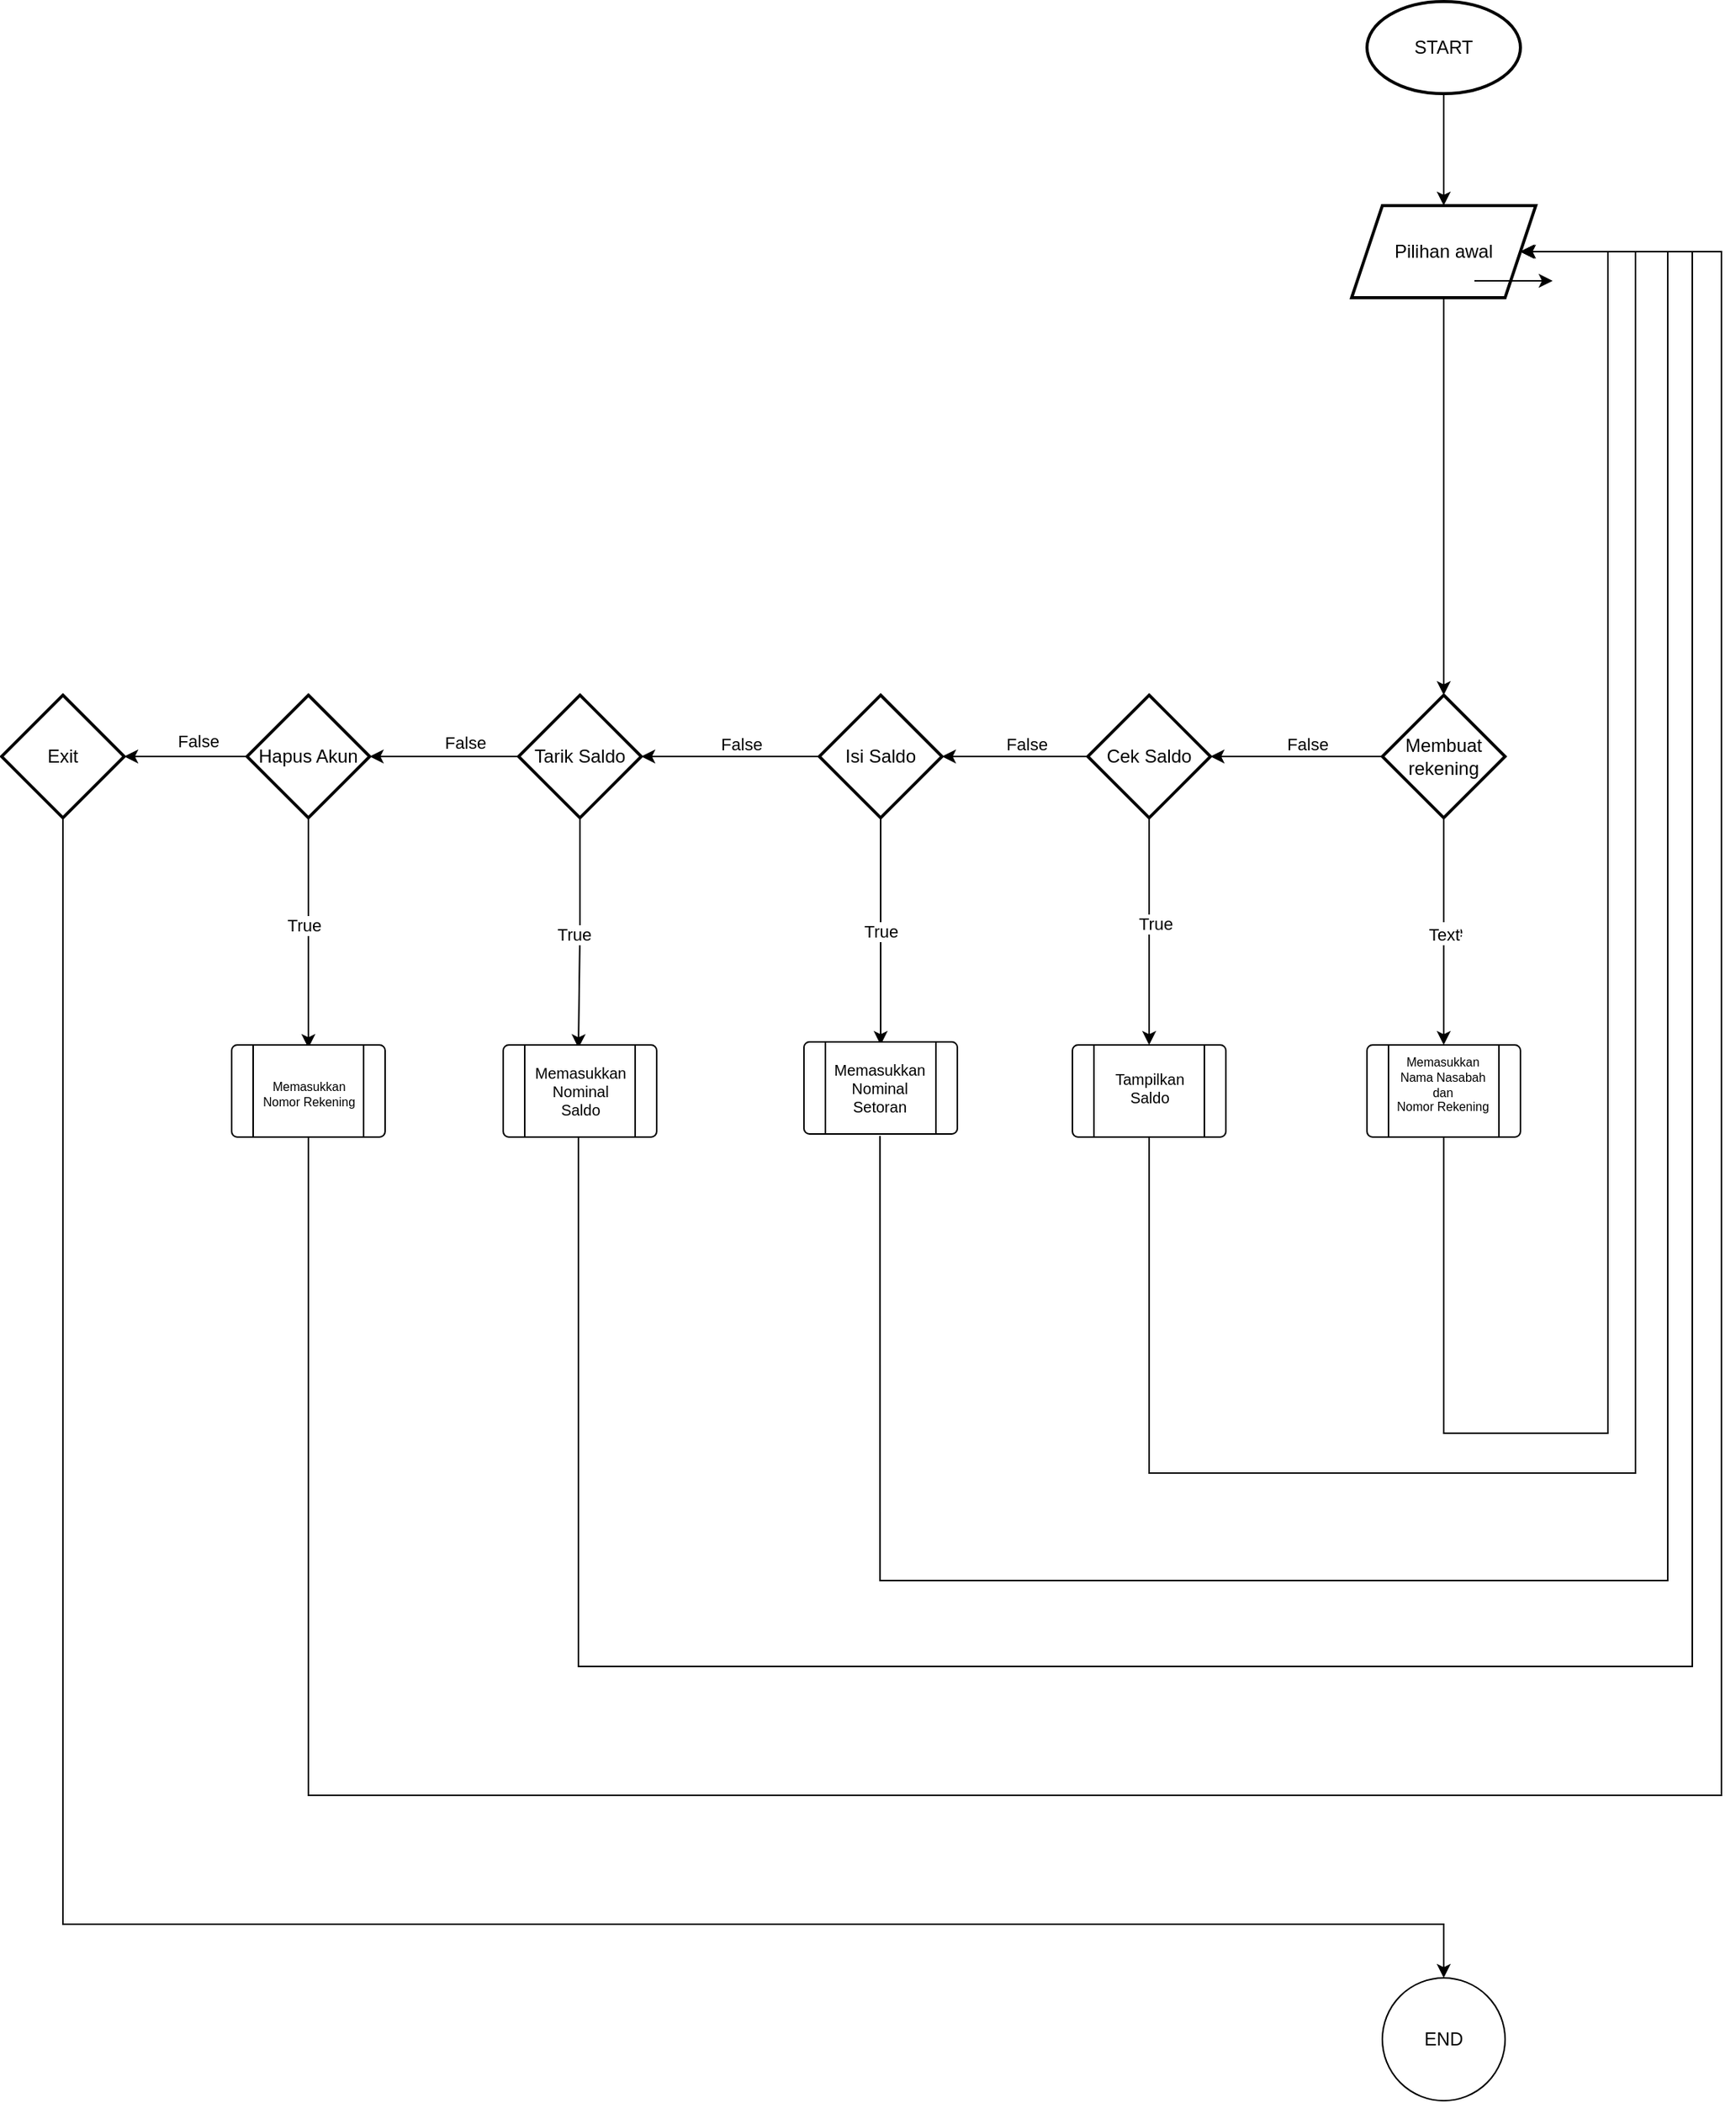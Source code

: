 <mxfile version="24.7.17" pages="6">
  <diagram id="C5RBs43oDa-KdzZeNtuy" name="Utama">
    <mxGraphModel dx="3053" dy="1102" grid="1" gridSize="7" guides="1" tooltips="1" connect="1" arrows="1" fold="1" page="1" pageScale="1" pageWidth="1169" pageHeight="1654" background="none" math="0" shadow="0">
      <root>
        <mxCell id="WIyWlLk6GJQsqaUBKTNV-0" />
        <mxCell id="WIyWlLk6GJQsqaUBKTNV-1" parent="WIyWlLk6GJQsqaUBKTNV-0" />
        <mxCell id="so5aIlI6utxFAMM9hc0n-2" value="" style="edgeStyle=orthogonalEdgeStyle;rounded=0;orthogonalLoop=1;jettySize=auto;html=1;" parent="WIyWlLk6GJQsqaUBKTNV-1" source="so5aIlI6utxFAMM9hc0n-0" target="so5aIlI6utxFAMM9hc0n-1" edge="1">
          <mxGeometry relative="1" as="geometry" />
        </mxCell>
        <mxCell id="so5aIlI6utxFAMM9hc0n-0" value="START" style="strokeWidth=2;html=1;shape=mxgraph.flowchart.start_1;whiteSpace=wrap;" parent="WIyWlLk6GJQsqaUBKTNV-1" vertex="1">
          <mxGeometry x="630" y="147" width="100" height="60" as="geometry" />
        </mxCell>
        <mxCell id="IipsziUa17XGKSSk5Vnp-38" style="edgeStyle=orthogonalEdgeStyle;rounded=0;orthogonalLoop=1;jettySize=auto;html=1;exitX=0.5;exitY=1;exitDx=0;exitDy=0;entryX=0.5;entryY=0;entryDx=0;entryDy=0;" edge="1" parent="WIyWlLk6GJQsqaUBKTNV-1" source="so5aIlI6utxFAMM9hc0n-1" target="so5aIlI6utxFAMM9hc0n-3">
          <mxGeometry relative="1" as="geometry">
            <mxPoint x="680.0" y="469" as="targetPoint" />
          </mxGeometry>
        </mxCell>
        <mxCell id="so5aIlI6utxFAMM9hc0n-1" value="Pilihan awal" style="shape=parallelogram;perimeter=parallelogramPerimeter;whiteSpace=wrap;html=1;fixedSize=1;strokeWidth=2;" parent="WIyWlLk6GJQsqaUBKTNV-1" vertex="1">
          <mxGeometry x="620" y="280" width="120" height="60" as="geometry" />
        </mxCell>
        <mxCell id="so5aIlI6utxFAMM9hc0n-6" value="" style="edgeStyle=orthogonalEdgeStyle;rounded=0;orthogonalLoop=1;jettySize=auto;html=1;" parent="WIyWlLk6GJQsqaUBKTNV-1" source="so5aIlI6utxFAMM9hc0n-3" target="so5aIlI6utxFAMM9hc0n-5" edge="1">
          <mxGeometry relative="1" as="geometry" />
        </mxCell>
        <mxCell id="XH-f_2SeyHG4W3LCEhQR-1" value="False" style="edgeLabel;html=1;align=center;verticalAlign=middle;resizable=0;points=[];" vertex="1" connectable="0" parent="so5aIlI6utxFAMM9hc0n-6">
          <mxGeometry x="-0.126" relative="1" as="geometry">
            <mxPoint y="-8" as="offset" />
          </mxGeometry>
        </mxCell>
        <mxCell id="so5aIlI6utxFAMM9hc0n-8" value="" style="edgeStyle=orthogonalEdgeStyle;rounded=0;orthogonalLoop=1;jettySize=auto;html=1;" parent="WIyWlLk6GJQsqaUBKTNV-1" source="so5aIlI6utxFAMM9hc0n-11" target="so5aIlI6utxFAMM9hc0n-7" edge="1">
          <mxGeometry relative="1" as="geometry" />
        </mxCell>
        <mxCell id="XH-f_2SeyHG4W3LCEhQR-10" value="False" style="edgeLabel;html=1;align=center;verticalAlign=middle;resizable=0;points=[];" vertex="1" connectable="0" parent="so5aIlI6utxFAMM9hc0n-8">
          <mxGeometry x="-0.115" relative="1" as="geometry">
            <mxPoint y="-8" as="offset" />
          </mxGeometry>
        </mxCell>
        <mxCell id="so5aIlI6utxFAMM9hc0n-19" value="True" style="edgeStyle=orthogonalEdgeStyle;rounded=0;orthogonalLoop=1;jettySize=auto;html=1;" parent="WIyWlLk6GJQsqaUBKTNV-1" source="so5aIlI6utxFAMM9hc0n-3" edge="1">
          <mxGeometry relative="1" as="geometry">
            <mxPoint x="680" y="827" as="targetPoint" />
          </mxGeometry>
        </mxCell>
        <mxCell id="XH-f_2SeyHG4W3LCEhQR-0" value="Text" style="edgeLabel;html=1;align=center;verticalAlign=middle;resizable=0;points=[];" vertex="1" connectable="0" parent="so5aIlI6utxFAMM9hc0n-19">
          <mxGeometry x="-0.003" y="-1" relative="1" as="geometry">
            <mxPoint y="1" as="offset" />
          </mxGeometry>
        </mxCell>
        <mxCell id="so5aIlI6utxFAMM9hc0n-3" value="Membuat rekening" style="rhombus;whiteSpace=wrap;html=1;strokeWidth=2;" parent="WIyWlLk6GJQsqaUBKTNV-1" vertex="1">
          <mxGeometry x="640" y="599" width="80" height="80" as="geometry" />
        </mxCell>
        <mxCell id="so5aIlI6utxFAMM9hc0n-12" value="" style="edgeStyle=orthogonalEdgeStyle;rounded=0;orthogonalLoop=1;jettySize=auto;html=1;" parent="WIyWlLk6GJQsqaUBKTNV-1" source="so5aIlI6utxFAMM9hc0n-5" target="so5aIlI6utxFAMM9hc0n-11" edge="1">
          <mxGeometry relative="1" as="geometry" />
        </mxCell>
        <mxCell id="XH-f_2SeyHG4W3LCEhQR-2" value="False" style="edgeLabel;html=1;align=center;verticalAlign=middle;resizable=0;points=[];" vertex="1" connectable="0" parent="so5aIlI6utxFAMM9hc0n-12">
          <mxGeometry x="-0.222" y="-3" relative="1" as="geometry">
            <mxPoint x="-3" y="-5" as="offset" />
          </mxGeometry>
        </mxCell>
        <mxCell id="so5aIlI6utxFAMM9hc0n-23" value="" style="edgeStyle=orthogonalEdgeStyle;rounded=0;orthogonalLoop=1;jettySize=auto;html=1;" parent="WIyWlLk6GJQsqaUBKTNV-1" source="so5aIlI6utxFAMM9hc0n-5" edge="1">
          <mxGeometry relative="1" as="geometry">
            <mxPoint x="488" y="827" as="targetPoint" />
          </mxGeometry>
        </mxCell>
        <mxCell id="XH-f_2SeyHG4W3LCEhQR-3" value="True" style="edgeLabel;html=1;align=center;verticalAlign=middle;resizable=0;points=[];" vertex="1" connectable="0" parent="so5aIlI6utxFAMM9hc0n-23">
          <mxGeometry x="-0.074" y="4" relative="1" as="geometry">
            <mxPoint as="offset" />
          </mxGeometry>
        </mxCell>
        <mxCell id="so5aIlI6utxFAMM9hc0n-5" value="Cek Saldo" style="rhombus;whiteSpace=wrap;html=1;strokeWidth=2;" parent="WIyWlLk6GJQsqaUBKTNV-1" vertex="1">
          <mxGeometry x="448" y="599" width="80" height="80" as="geometry" />
        </mxCell>
        <mxCell id="so5aIlI6utxFAMM9hc0n-17" value="" style="edgeStyle=orthogonalEdgeStyle;rounded=0;orthogonalLoop=1;jettySize=auto;html=1;" parent="WIyWlLk6GJQsqaUBKTNV-1" source="so5aIlI6utxFAMM9hc0n-7" target="so5aIlI6utxFAMM9hc0n-16" edge="1">
          <mxGeometry relative="1" as="geometry" />
        </mxCell>
        <mxCell id="XH-f_2SeyHG4W3LCEhQR-8" value="False" style="edgeLabel;html=1;align=center;verticalAlign=middle;resizable=0;points=[];" vertex="1" connectable="0" parent="so5aIlI6utxFAMM9hc0n-17">
          <mxGeometry x="-0.368" y="-2" relative="1" as="geometry">
            <mxPoint x="-5" y="-7" as="offset" />
          </mxGeometry>
        </mxCell>
        <mxCell id="so5aIlI6utxFAMM9hc0n-29" value="" style="edgeStyle=orthogonalEdgeStyle;rounded=0;orthogonalLoop=1;jettySize=auto;html=1;" parent="WIyWlLk6GJQsqaUBKTNV-1" source="so5aIlI6utxFAMM9hc0n-7" edge="1">
          <mxGeometry relative="1" as="geometry">
            <mxPoint x="116" y="829" as="targetPoint" />
          </mxGeometry>
        </mxCell>
        <mxCell id="XH-f_2SeyHG4W3LCEhQR-5" value="True" style="edgeLabel;html=1;align=center;verticalAlign=middle;resizable=0;points=[];" vertex="1" connectable="0" parent="so5aIlI6utxFAMM9hc0n-29">
          <mxGeometry x="0.015" y="-4" relative="1" as="geometry">
            <mxPoint as="offset" />
          </mxGeometry>
        </mxCell>
        <mxCell id="so5aIlI6utxFAMM9hc0n-7" value="Tarik Saldo" style="rhombus;whiteSpace=wrap;html=1;strokeWidth=2;" parent="WIyWlLk6GJQsqaUBKTNV-1" vertex="1">
          <mxGeometry x="77" y="599" width="80" height="80" as="geometry" />
        </mxCell>
        <mxCell id="so5aIlI6utxFAMM9hc0n-26" value="" style="edgeStyle=orthogonalEdgeStyle;rounded=0;orthogonalLoop=1;jettySize=auto;html=1;" parent="WIyWlLk6GJQsqaUBKTNV-1" source="so5aIlI6utxFAMM9hc0n-11" edge="1">
          <mxGeometry relative="1" as="geometry">
            <mxPoint x="313" y="827" as="targetPoint" />
          </mxGeometry>
        </mxCell>
        <mxCell id="XH-f_2SeyHG4W3LCEhQR-4" value="True" style="edgeLabel;html=1;align=center;verticalAlign=middle;resizable=0;points=[];" vertex="1" connectable="0" parent="so5aIlI6utxFAMM9hc0n-26">
          <mxGeometry x="-0.026" relative="1" as="geometry">
            <mxPoint y="1" as="offset" />
          </mxGeometry>
        </mxCell>
        <mxCell id="so5aIlI6utxFAMM9hc0n-11" value="Isi Saldo" style="rhombus;whiteSpace=wrap;html=1;strokeWidth=2;" parent="WIyWlLk6GJQsqaUBKTNV-1" vertex="1">
          <mxGeometry x="273" y="599" width="80" height="80" as="geometry" />
        </mxCell>
        <mxCell id="so5aIlI6utxFAMM9hc0n-32" value="" style="edgeStyle=orthogonalEdgeStyle;rounded=0;orthogonalLoop=1;jettySize=auto;html=1;" parent="WIyWlLk6GJQsqaUBKTNV-1" source="so5aIlI6utxFAMM9hc0n-16" edge="1">
          <mxGeometry relative="1" as="geometry">
            <mxPoint x="-60" y="829" as="targetPoint" />
          </mxGeometry>
        </mxCell>
        <mxCell id="XH-f_2SeyHG4W3LCEhQR-6" value="True" style="edgeLabel;html=1;align=center;verticalAlign=middle;resizable=0;points=[];" vertex="1" connectable="0" parent="so5aIlI6utxFAMM9hc0n-32">
          <mxGeometry x="-0.087" y="-3" relative="1" as="geometry">
            <mxPoint y="1" as="offset" />
          </mxGeometry>
        </mxCell>
        <mxCell id="so5aIlI6utxFAMM9hc0n-40" value="" style="edgeStyle=orthogonalEdgeStyle;rounded=0;orthogonalLoop=1;jettySize=auto;html=1;" parent="WIyWlLk6GJQsqaUBKTNV-1" source="so5aIlI6utxFAMM9hc0n-16" target="so5aIlI6utxFAMM9hc0n-39" edge="1">
          <mxGeometry relative="1" as="geometry" />
        </mxCell>
        <mxCell id="XH-f_2SeyHG4W3LCEhQR-7" value="False" style="edgeLabel;html=1;align=center;verticalAlign=middle;resizable=0;points=[];" vertex="1" connectable="0" parent="so5aIlI6utxFAMM9hc0n-40">
          <mxGeometry x="-0.247" y="-3" relative="1" as="geometry">
            <mxPoint x="-2" y="-7" as="offset" />
          </mxGeometry>
        </mxCell>
        <mxCell id="so5aIlI6utxFAMM9hc0n-16" value="Hapus Akun" style="rhombus;whiteSpace=wrap;html=1;strokeWidth=2;" parent="WIyWlLk6GJQsqaUBKTNV-1" vertex="1">
          <mxGeometry x="-100" y="599" width="80" height="80" as="geometry" />
        </mxCell>
        <mxCell id="so5aIlI6utxFAMM9hc0n-21" style="edgeStyle=orthogonalEdgeStyle;rounded=0;orthogonalLoop=1;jettySize=auto;html=1;exitX=0.5;exitY=1;exitDx=0;exitDy=0;" parent="WIyWlLk6GJQsqaUBKTNV-1" source="IipsziUa17XGKSSk5Vnp-31" edge="1">
          <mxGeometry relative="1" as="geometry">
            <Array as="points">
              <mxPoint x="680" y="1080" />
              <mxPoint x="787" y="1080" />
              <mxPoint x="787" y="310" />
            </Array>
            <mxPoint x="680" y="1008" as="sourcePoint" />
            <mxPoint x="731" y="310" as="targetPoint" />
          </mxGeometry>
        </mxCell>
        <mxCell id="so5aIlI6utxFAMM9hc0n-35" style="edgeStyle=orthogonalEdgeStyle;rounded=0;orthogonalLoop=1;jettySize=auto;html=1;entryX=1;entryY=0.5;entryDx=0;entryDy=0;exitX=0.5;exitY=1;exitDx=0;exitDy=0;" parent="WIyWlLk6GJQsqaUBKTNV-1" target="so5aIlI6utxFAMM9hc0n-1" edge="1" source="IipsziUa17XGKSSk5Vnp-8">
          <mxGeometry relative="1" as="geometry">
            <mxPoint x="665" y="922" as="targetPoint" />
            <mxPoint x="488" y="938" as="sourcePoint" />
            <Array as="points">
              <mxPoint x="488" y="1106" />
              <mxPoint x="805" y="1106" />
              <mxPoint x="805" y="310" />
            </Array>
          </mxGeometry>
        </mxCell>
        <mxCell id="so5aIlI6utxFAMM9hc0n-36" style="edgeStyle=orthogonalEdgeStyle;rounded=0;orthogonalLoop=1;jettySize=auto;html=1;entryX=1;entryY=0.5;entryDx=0;entryDy=0;exitX=0.514;exitY=1.057;exitDx=0;exitDy=0;exitPerimeter=0;" parent="WIyWlLk6GJQsqaUBKTNV-1" edge="1" target="so5aIlI6utxFAMM9hc0n-1" source="IipsziUa17XGKSSk5Vnp-15">
          <mxGeometry relative="1" as="geometry">
            <mxPoint x="312" y="889" as="sourcePoint" />
            <mxPoint x="729" y="499" as="targetPoint" />
            <Array as="points">
              <mxPoint x="313" y="1176" />
              <mxPoint x="826" y="1176" />
              <mxPoint x="826" y="310" />
            </Array>
          </mxGeometry>
        </mxCell>
        <mxCell id="so5aIlI6utxFAMM9hc0n-37" style="edgeStyle=orthogonalEdgeStyle;rounded=0;orthogonalLoop=1;jettySize=auto;html=1;exitX=0.5;exitY=1;exitDx=0;exitDy=0;entryX=1;entryY=0.5;entryDx=0;entryDy=0;" parent="WIyWlLk6GJQsqaUBKTNV-1" edge="1" target="so5aIlI6utxFAMM9hc0n-1" source="IipsziUa17XGKSSk5Vnp-16">
          <mxGeometry relative="1" as="geometry">
            <mxPoint x="730" y="499" as="targetPoint" />
            <mxPoint x="112" y="1008" as="sourcePoint" />
            <Array as="points">
              <mxPoint x="116" y="1232" />
              <mxPoint x="842" y="1232" />
              <mxPoint x="842" y="310" />
            </Array>
          </mxGeometry>
        </mxCell>
        <mxCell id="so5aIlI6utxFAMM9hc0n-38" style="edgeStyle=orthogonalEdgeStyle;rounded=0;orthogonalLoop=1;jettySize=auto;html=1;exitX=0.5;exitY=1;exitDx=0;exitDy=0;" parent="WIyWlLk6GJQsqaUBKTNV-1" source="IipsziUa17XGKSSk5Vnp-20" edge="1">
          <mxGeometry relative="1" as="geometry">
            <Array as="points">
              <mxPoint x="-60" y="1316" />
              <mxPoint x="861" y="1316" />
              <mxPoint x="861" y="310" />
            </Array>
            <mxPoint x="-60" y="1008" as="sourcePoint" />
            <mxPoint x="730" y="310" as="targetPoint" />
          </mxGeometry>
        </mxCell>
        <mxCell id="so5aIlI6utxFAMM9hc0n-43" style="edgeStyle=orthogonalEdgeStyle;rounded=0;orthogonalLoop=1;jettySize=auto;html=1;entryX=0.5;entryY=0;entryDx=0;entryDy=0;" parent="WIyWlLk6GJQsqaUBKTNV-1" source="so5aIlI6utxFAMM9hc0n-39" target="so5aIlI6utxFAMM9hc0n-46" edge="1">
          <mxGeometry relative="1" as="geometry">
            <mxPoint x="679" y="1183" as="targetPoint" />
            <Array as="points">
              <mxPoint x="-220" y="1400" />
              <mxPoint x="680" y="1400" />
            </Array>
          </mxGeometry>
        </mxCell>
        <mxCell id="so5aIlI6utxFAMM9hc0n-39" value="Exit" style="rhombus;whiteSpace=wrap;html=1;strokeWidth=2;" parent="WIyWlLk6GJQsqaUBKTNV-1" vertex="1">
          <mxGeometry x="-260" y="599" width="80" height="80" as="geometry" />
        </mxCell>
        <mxCell id="so5aIlI6utxFAMM9hc0n-46" value="END" style="ellipse;whiteSpace=wrap;html=1;" parent="WIyWlLk6GJQsqaUBKTNV-1" vertex="1">
          <mxGeometry x="640" y="1435" width="80" height="80" as="geometry" />
        </mxCell>
        <mxCell id="IipsziUa17XGKSSk5Vnp-8" value="" style="verticalLabelPosition=bottom;verticalAlign=top;html=1;shape=process;whiteSpace=wrap;rounded=1;size=0.14;arcSize=6;" vertex="1" parent="WIyWlLk6GJQsqaUBKTNV-1">
          <mxGeometry x="438" y="827" width="100" height="60" as="geometry" />
        </mxCell>
        <mxCell id="IipsziUa17XGKSSk5Vnp-12" value="Tampilkan&lt;div style=&quot;font-size: 10px;&quot;&gt;Saldo&lt;/div&gt;" style="text;html=1;align=center;verticalAlign=middle;resizable=0;points=[];autosize=1;strokeColor=none;fillColor=none;fontSize=10;" vertex="1" parent="WIyWlLk6GJQsqaUBKTNV-1">
          <mxGeometry x="456.5" y="834" width="63" height="42" as="geometry" />
        </mxCell>
        <mxCell id="IipsziUa17XGKSSk5Vnp-13" value="" style="verticalLabelPosition=bottom;verticalAlign=top;html=1;shape=process;whiteSpace=wrap;rounded=1;size=0.14;arcSize=6;" vertex="1" parent="WIyWlLk6GJQsqaUBKTNV-1">
          <mxGeometry x="263" y="825" width="100" height="60" as="geometry" />
        </mxCell>
        <mxCell id="IipsziUa17XGKSSk5Vnp-15" value="Memasukkan&lt;div style=&quot;font-size: 10px;&quot;&gt;Nominal&lt;/div&gt;&lt;div style=&quot;font-size: 10px;&quot;&gt;Setoran&lt;/div&gt;" style="text;html=1;align=center;verticalAlign=middle;resizable=0;points=[];autosize=1;strokeColor=none;fillColor=none;fontSize=10;" vertex="1" parent="WIyWlLk6GJQsqaUBKTNV-1">
          <mxGeometry x="273" y="827" width="77" height="56" as="geometry" />
        </mxCell>
        <mxCell id="IipsziUa17XGKSSk5Vnp-16" value="" style="verticalLabelPosition=bottom;verticalAlign=top;html=1;shape=process;whiteSpace=wrap;rounded=1;size=0.14;arcSize=6;" vertex="1" parent="WIyWlLk6GJQsqaUBKTNV-1">
          <mxGeometry x="67" y="827" width="100" height="60" as="geometry" />
        </mxCell>
        <mxCell id="IipsziUa17XGKSSk5Vnp-19" value="Memasukkan&lt;div style=&quot;font-size: 10px;&quot;&gt;Nominal&lt;/div&gt;&lt;div style=&quot;font-size: 10px;&quot;&gt;Saldo&lt;/div&gt;" style="text;html=1;align=center;verticalAlign=middle;resizable=0;points=[];autosize=1;strokeColor=none;fillColor=none;fontSize=10;" vertex="1" parent="WIyWlLk6GJQsqaUBKTNV-1">
          <mxGeometry x="78.5" y="829" width="77" height="56" as="geometry" />
        </mxCell>
        <mxCell id="IipsziUa17XGKSSk5Vnp-20" value="" style="verticalLabelPosition=bottom;verticalAlign=top;html=1;shape=process;whiteSpace=wrap;rounded=1;size=0.14;arcSize=6;" vertex="1" parent="WIyWlLk6GJQsqaUBKTNV-1">
          <mxGeometry x="-110" y="827" width="100" height="60" as="geometry" />
        </mxCell>
        <mxCell id="IipsziUa17XGKSSk5Vnp-22" value="Memasukkan&lt;div style=&quot;font-size: 8px;&quot;&gt;Nomor Rekening&lt;/div&gt;" style="text;html=1;align=center;verticalAlign=middle;resizable=0;points=[];autosize=1;strokeColor=none;fillColor=none;fontSize=8;" vertex="1" parent="WIyWlLk6GJQsqaUBKTNV-1">
          <mxGeometry x="-98.5" y="841" width="77" height="35" as="geometry" />
        </mxCell>
        <mxCell id="IipsziUa17XGKSSk5Vnp-31" value="" style="verticalLabelPosition=bottom;verticalAlign=top;html=1;shape=process;whiteSpace=wrap;rounded=1;size=0.14;arcSize=6;" vertex="1" parent="WIyWlLk6GJQsqaUBKTNV-1">
          <mxGeometry x="630" y="827" width="100" height="60" as="geometry" />
        </mxCell>
        <mxCell id="IipsziUa17XGKSSk5Vnp-32" value="Memasukkan&lt;div style=&quot;font-size: 8px;&quot;&gt;Nama Nasabah&lt;/div&gt;&lt;div style=&quot;font-size: 8px;&quot;&gt;dan&lt;/div&gt;&lt;div style=&quot;font-size: 8px;&quot;&gt;Nomor Rekening&lt;/div&gt;" style="text;html=1;align=center;verticalAlign=middle;resizable=0;points=[];autosize=1;strokeColor=none;fillColor=none;fontSize=8;" vertex="1" parent="WIyWlLk6GJQsqaUBKTNV-1">
          <mxGeometry x="640" y="825" width="77" height="56" as="geometry" />
        </mxCell>
        <mxCell id="IipsziUa17XGKSSk5Vnp-42" value="" style="edgeStyle=none;orthogonalLoop=1;jettySize=auto;html=1;rounded=0;" edge="1" parent="WIyWlLk6GJQsqaUBKTNV-1">
          <mxGeometry width="100" relative="1" as="geometry">
            <mxPoint x="700" y="329" as="sourcePoint" />
            <mxPoint x="751" y="329" as="targetPoint" />
            <Array as="points" />
          </mxGeometry>
        </mxCell>
      </root>
    </mxGraphModel>
  </diagram>
  <diagram id="WQ0IPQ75OnS_v0spewlE" name="Membuat Rekening">
    <mxGraphModel dx="1219" dy="713" grid="1" gridSize="10" guides="1" tooltips="1" connect="1" arrows="1" fold="1" page="1" pageScale="1" pageWidth="1654" pageHeight="1169" math="0" shadow="0">
      <root>
        <mxCell id="0" />
        <mxCell id="1" parent="0" />
        <mxCell id="Hyfd-2lxeqJtbHwDgnMH-3" value="" style="edgeStyle=orthogonalEdgeStyle;rounded=0;orthogonalLoop=1;jettySize=auto;html=1;" edge="1" parent="1" target="Hyfd-2lxeqJtbHwDgnMH-2">
          <mxGeometry relative="1" as="geometry">
            <mxPoint x="620" y="230" as="sourcePoint" />
          </mxGeometry>
        </mxCell>
        <mxCell id="Hyfd-2lxeqJtbHwDgnMH-6" value="" style="edgeStyle=orthogonalEdgeStyle;rounded=0;orthogonalLoop=1;jettySize=auto;html=1;" edge="1" parent="1" source="Hyfd-2lxeqJtbHwDgnMH-2" target="Hyfd-2lxeqJtbHwDgnMH-5">
          <mxGeometry relative="1" as="geometry" />
        </mxCell>
        <mxCell id="Hyfd-2lxeqJtbHwDgnMH-2" value="Memasukkan&lt;div&gt;Nama Nasabah&lt;/div&gt;&lt;div&gt;dan&lt;/div&gt;&lt;div&gt;Nomor Rekening&lt;/div&gt;" style="shape=parallelogram;perimeter=parallelogramPerimeter;whiteSpace=wrap;html=1;fixedSize=1;strokeWidth=2;" vertex="1" parent="1">
          <mxGeometry x="550" y="290" width="140" height="80" as="geometry" />
        </mxCell>
        <mxCell id="Hyfd-2lxeqJtbHwDgnMH-4" value="" style="edgeStyle=none;orthogonalLoop=1;jettySize=auto;html=1;rounded=0;" edge="1" parent="1">
          <mxGeometry width="100" relative="1" as="geometry">
            <mxPoint x="530" y="300" as="sourcePoint" />
            <mxPoint x="580" y="300" as="targetPoint" />
            <Array as="points">
              <mxPoint x="550" y="300" />
            </Array>
          </mxGeometry>
        </mxCell>
        <mxCell id="Hyfd-2lxeqJtbHwDgnMH-5" value="Akun telah berhasil&lt;div&gt;dibuat&lt;/div&gt;" style="shape=parallelogram;perimeter=parallelogramPerimeter;whiteSpace=wrap;html=1;fixedSize=1;strokeWidth=2;" vertex="1" parent="1">
          <mxGeometry x="555" y="410" width="130" height="70" as="geometry" />
        </mxCell>
        <mxCell id="Hyfd-2lxeqJtbHwDgnMH-7" value="End" style="strokeWidth=2;html=1;shape=mxgraph.flowchart.start_2;whiteSpace=wrap;" vertex="1" parent="1">
          <mxGeometry x="575" y="520" width="90" height="80" as="geometry" />
        </mxCell>
        <mxCell id="Hyfd-2lxeqJtbHwDgnMH-8" style="edgeStyle=orthogonalEdgeStyle;rounded=0;orthogonalLoop=1;jettySize=auto;html=1;exitX=0.5;exitY=1;exitDx=0;exitDy=0;entryX=0.5;entryY=0;entryDx=0;entryDy=0;entryPerimeter=0;" edge="1" parent="1" source="Hyfd-2lxeqJtbHwDgnMH-5" target="Hyfd-2lxeqJtbHwDgnMH-7">
          <mxGeometry relative="1" as="geometry" />
        </mxCell>
        <mxCell id="Hyfd-2lxeqJtbHwDgnMH-9" value="" style="edgeStyle=none;orthogonalLoop=1;jettySize=auto;html=1;rounded=0;" edge="1" parent="1">
          <mxGeometry width="100" relative="1" as="geometry">
            <mxPoint x="640" y="470" as="sourcePoint" />
            <mxPoint x="690" y="470" as="targetPoint" />
            <Array as="points" />
          </mxGeometry>
        </mxCell>
        <mxCell id="Hyfd-2lxeqJtbHwDgnMH-10" value="Start" style="strokeWidth=2;html=1;shape=mxgraph.flowchart.start_1;whiteSpace=wrap;" vertex="1" parent="1">
          <mxGeometry x="570" y="170" width="100" height="60" as="geometry" />
        </mxCell>
      </root>
    </mxGraphModel>
  </diagram>
  <diagram id="84XieafCyLHOSivkE1RT" name="Cek Saldo Rekening">
    <mxGraphModel dx="1036" dy="606" grid="1" gridSize="10" guides="1" tooltips="1" connect="1" arrows="1" fold="1" page="1" pageScale="1" pageWidth="1654" pageHeight="1169" math="0" shadow="0">
      <root>
        <mxCell id="0" />
        <mxCell id="1" parent="0" />
        <mxCell id="ClujCAU4xmeoVKa0tnZT-3" value="" style="edgeStyle=orthogonalEdgeStyle;rounded=0;orthogonalLoop=1;jettySize=auto;html=1;" edge="1" parent="1" source="ClujCAU4xmeoVKa0tnZT-1" target="ClujCAU4xmeoVKa0tnZT-2">
          <mxGeometry relative="1" as="geometry" />
        </mxCell>
        <mxCell id="ClujCAU4xmeoVKa0tnZT-1" value="Start" style="strokeWidth=2;html=1;shape=mxgraph.flowchart.start_1;whiteSpace=wrap;" vertex="1" parent="1">
          <mxGeometry x="510" y="190" width="100" height="60" as="geometry" />
        </mxCell>
        <mxCell id="ClujCAU4xmeoVKa0tnZT-5" value="" style="edgeStyle=orthogonalEdgeStyle;rounded=0;orthogonalLoop=1;jettySize=auto;html=1;" edge="1" parent="1" source="ClujCAU4xmeoVKa0tnZT-2">
          <mxGeometry relative="1" as="geometry">
            <mxPoint x="560" y="410" as="targetPoint" />
          </mxGeometry>
        </mxCell>
        <mxCell id="ClujCAU4xmeoVKa0tnZT-2" value="Masukkan Nomor&lt;div&gt;Rekening&lt;/div&gt;" style="shape=parallelogram;perimeter=parallelogramPerimeter;whiteSpace=wrap;html=1;fixedSize=1;strokeWidth=2;" vertex="1" parent="1">
          <mxGeometry x="500" y="300" width="120" height="60" as="geometry" />
        </mxCell>
        <mxCell id="ClujCAU4xmeoVKa0tnZT-9" value="" style="edgeStyle=orthogonalEdgeStyle;rounded=0;orthogonalLoop=1;jettySize=auto;html=1;" edge="1" parent="1" source="ClujCAU4xmeoVKa0tnZT-6" target="ClujCAU4xmeoVKa0tnZT-8">
          <mxGeometry relative="1" as="geometry" />
        </mxCell>
        <mxCell id="ClujCAU4xmeoVKa0tnZT-6" value="Saldo anda : 0" style="shape=parallelogram;perimeter=parallelogramPerimeter;whiteSpace=wrap;html=1;fixedSize=1;strokeWidth=2;" vertex="1" parent="1">
          <mxGeometry x="500" y="410" width="120" height="60" as="geometry" />
        </mxCell>
        <mxCell id="ClujCAU4xmeoVKa0tnZT-8" value="End" style="ellipse;whiteSpace=wrap;html=1;strokeWidth=2;" vertex="1" parent="1">
          <mxGeometry x="520" y="520" width="80" height="80" as="geometry" />
        </mxCell>
        <mxCell id="ClujCAU4xmeoVKa0tnZT-10" value="" style="edgeStyle=none;orthogonalLoop=1;jettySize=auto;html=1;rounded=0;" edge="1" parent="1">
          <mxGeometry width="100" relative="1" as="geometry">
            <mxPoint x="500" y="310" as="sourcePoint" />
            <mxPoint x="550" y="310" as="targetPoint" />
            <Array as="points" />
          </mxGeometry>
        </mxCell>
        <mxCell id="ClujCAU4xmeoVKa0tnZT-11" value="" style="edgeStyle=none;orthogonalLoop=1;jettySize=auto;html=1;rounded=0;" edge="1" parent="1">
          <mxGeometry width="100" relative="1" as="geometry">
            <mxPoint x="570" y="460" as="sourcePoint" />
            <mxPoint x="620" y="460" as="targetPoint" />
            <Array as="points" />
          </mxGeometry>
        </mxCell>
      </root>
    </mxGraphModel>
  </diagram>
  <diagram id="vZvfAN0Fbt9jFktlTSWe" name="Top-Up Saldo Rekening">
    <mxGraphModel dx="1036" dy="606" grid="1" gridSize="10" guides="1" tooltips="1" connect="1" arrows="1" fold="1" page="1" pageScale="1" pageWidth="1654" pageHeight="1169" math="0" shadow="0">
      <root>
        <mxCell id="0" />
        <mxCell id="1" parent="0" />
        <mxCell id="mDhFcFZU_tahK8_iWnMp-3" value="" style="edgeStyle=orthogonalEdgeStyle;rounded=0;orthogonalLoop=1;jettySize=auto;html=1;" edge="1" parent="1" source="mDhFcFZU_tahK8_iWnMp-1" target="mDhFcFZU_tahK8_iWnMp-2">
          <mxGeometry relative="1" as="geometry" />
        </mxCell>
        <mxCell id="mDhFcFZU_tahK8_iWnMp-1" value="Start" style="strokeWidth=2;html=1;shape=mxgraph.flowchart.start_1;whiteSpace=wrap;" vertex="1" parent="1">
          <mxGeometry x="490" y="160" width="100" height="60" as="geometry" />
        </mxCell>
        <mxCell id="mDhFcFZU_tahK8_iWnMp-5" value="" style="edgeStyle=orthogonalEdgeStyle;rounded=0;orthogonalLoop=1;jettySize=auto;html=1;" edge="1" parent="1" source="mDhFcFZU_tahK8_iWnMp-2" target="mDhFcFZU_tahK8_iWnMp-4">
          <mxGeometry relative="1" as="geometry" />
        </mxCell>
        <mxCell id="mDhFcFZU_tahK8_iWnMp-2" value="Masukkan Nomor&lt;div&gt;Rekening&lt;/div&gt;" style="shape=parallelogram;perimeter=parallelogramPerimeter;whiteSpace=wrap;html=1;fixedSize=1;strokeWidth=2;" vertex="1" parent="1">
          <mxGeometry x="480" y="270" width="120" height="60" as="geometry" />
        </mxCell>
        <mxCell id="mDhFcFZU_tahK8_iWnMp-7" value="" style="edgeStyle=orthogonalEdgeStyle;rounded=0;orthogonalLoop=1;jettySize=auto;html=1;" edge="1" parent="1" source="mDhFcFZU_tahK8_iWnMp-4" target="mDhFcFZU_tahK8_iWnMp-6">
          <mxGeometry relative="1" as="geometry" />
        </mxCell>
        <mxCell id="mDhFcFZU_tahK8_iWnMp-4" value="Masukkan Nominal&lt;div&gt;Setoran&lt;/div&gt;" style="shape=parallelogram;perimeter=parallelogramPerimeter;whiteSpace=wrap;html=1;fixedSize=1;strokeWidth=2;" vertex="1" parent="1">
          <mxGeometry x="475" y="380" width="130" height="70" as="geometry" />
        </mxCell>
        <mxCell id="mDhFcFZU_tahK8_iWnMp-9" value="" style="edgeStyle=orthogonalEdgeStyle;rounded=0;orthogonalLoop=1;jettySize=auto;html=1;" edge="1" parent="1" source="mDhFcFZU_tahK8_iWnMp-6" target="mDhFcFZU_tahK8_iWnMp-8">
          <mxGeometry relative="1" as="geometry" />
        </mxCell>
        <mxCell id="mDhFcFZU_tahK8_iWnMp-6" value="TopUp Berhasil" style="shape=parallelogram;perimeter=parallelogramPerimeter;whiteSpace=wrap;html=1;fixedSize=1;strokeWidth=2;" vertex="1" parent="1">
          <mxGeometry x="480" y="500" width="120" height="60" as="geometry" />
        </mxCell>
        <mxCell id="mDhFcFZU_tahK8_iWnMp-8" value="End" style="ellipse;whiteSpace=wrap;html=1;strokeWidth=2;" vertex="1" parent="1">
          <mxGeometry x="500" y="610" width="80" height="80" as="geometry" />
        </mxCell>
        <mxCell id="mDhFcFZU_tahK8_iWnMp-10" value="" style="edgeStyle=none;orthogonalLoop=1;jettySize=auto;html=1;rounded=0;" edge="1" parent="1">
          <mxGeometry width="100" relative="1" as="geometry">
            <mxPoint x="475" y="280" as="sourcePoint" />
            <mxPoint x="525" y="280" as="targetPoint" />
            <Array as="points" />
          </mxGeometry>
        </mxCell>
        <mxCell id="mDhFcFZU_tahK8_iWnMp-11" value="" style="edgeStyle=none;orthogonalLoop=1;jettySize=auto;html=1;rounded=0;" edge="1" parent="1">
          <mxGeometry width="100" relative="1" as="geometry">
            <mxPoint x="480" y="390" as="sourcePoint" />
            <mxPoint x="530" y="390" as="targetPoint" />
            <Array as="points" />
          </mxGeometry>
        </mxCell>
        <mxCell id="mDhFcFZU_tahK8_iWnMp-12" value="" style="edgeStyle=none;orthogonalLoop=1;jettySize=auto;html=1;rounded=0;" edge="1" parent="1">
          <mxGeometry width="100" relative="1" as="geometry">
            <mxPoint x="550" y="550" as="sourcePoint" />
            <mxPoint x="600" y="550" as="targetPoint" />
            <Array as="points" />
          </mxGeometry>
        </mxCell>
      </root>
    </mxGraphModel>
  </diagram>
  <diagram id="WRf_saV-70OLeE6JyWLH" name="Tarik Saldo">
    <mxGraphModel dx="1219" dy="713" grid="1" gridSize="10" guides="1" tooltips="1" connect="1" arrows="1" fold="1" page="1" pageScale="1" pageWidth="1654" pageHeight="1169" math="0" shadow="0">
      <root>
        <mxCell id="0" />
        <mxCell id="1" parent="0" />
        <mxCell id="fAhCQit-4a7-rOJX6GMT-3" value="" style="edgeStyle=orthogonalEdgeStyle;rounded=0;orthogonalLoop=1;jettySize=auto;html=1;" edge="1" parent="1" source="fAhCQit-4a7-rOJX6GMT-1" target="fAhCQit-4a7-rOJX6GMT-2">
          <mxGeometry relative="1" as="geometry" />
        </mxCell>
        <mxCell id="fAhCQit-4a7-rOJX6GMT-1" value="Start" style="strokeWidth=2;html=1;shape=mxgraph.flowchart.start_1;whiteSpace=wrap;" vertex="1" parent="1">
          <mxGeometry x="480" y="110" width="100" height="60" as="geometry" />
        </mxCell>
        <mxCell id="fAhCQit-4a7-rOJX6GMT-5" value="" style="edgeStyle=orthogonalEdgeStyle;rounded=0;orthogonalLoop=1;jettySize=auto;html=1;" edge="1" parent="1" source="fAhCQit-4a7-rOJX6GMT-2" target="fAhCQit-4a7-rOJX6GMT-4">
          <mxGeometry relative="1" as="geometry" />
        </mxCell>
        <mxCell id="fAhCQit-4a7-rOJX6GMT-2" value="Masukkan Nomor&lt;div&gt;Rekening&lt;/div&gt;" style="shape=parallelogram;perimeter=parallelogramPerimeter;whiteSpace=wrap;html=1;fixedSize=1;strokeWidth=2;" vertex="1" parent="1">
          <mxGeometry x="470" y="250" width="120" height="60" as="geometry" />
        </mxCell>
        <mxCell id="fAhCQit-4a7-rOJX6GMT-13" value="" style="edgeStyle=orthogonalEdgeStyle;rounded=0;orthogonalLoop=1;jettySize=auto;html=1;" edge="1" parent="1" source="fAhCQit-4a7-rOJX6GMT-4" target="fAhCQit-4a7-rOJX6GMT-12">
          <mxGeometry relative="1" as="geometry" />
        </mxCell>
        <mxCell id="fAhCQit-4a7-rOJX6GMT-4" value="Masukkan Nominal&lt;div&gt;Yang Akan Anda&lt;/div&gt;&lt;div&gt;Tarik&lt;/div&gt;" style="shape=parallelogram;perimeter=parallelogramPerimeter;whiteSpace=wrap;html=1;fixedSize=1;strokeWidth=2;" vertex="1" parent="1">
          <mxGeometry x="460" y="370" width="140" height="70" as="geometry" />
        </mxCell>
        <mxCell id="fAhCQit-4a7-rOJX6GMT-15" value="" style="edgeStyle=orthogonalEdgeStyle;rounded=0;orthogonalLoop=1;jettySize=auto;html=1;" edge="1" parent="1" source="fAhCQit-4a7-rOJX6GMT-12" target="fAhCQit-4a7-rOJX6GMT-14">
          <mxGeometry relative="1" as="geometry" />
        </mxCell>
        <mxCell id="fAhCQit-4a7-rOJX6GMT-23" value="True" style="edgeLabel;html=1;align=center;verticalAlign=middle;resizable=0;points=[];" vertex="1" connectable="0" parent="fAhCQit-4a7-rOJX6GMT-15">
          <mxGeometry x="-0.043" relative="1" as="geometry">
            <mxPoint as="offset" />
          </mxGeometry>
        </mxCell>
        <mxCell id="fAhCQit-4a7-rOJX6GMT-17" value="" style="edgeStyle=orthogonalEdgeStyle;rounded=0;orthogonalLoop=1;jettySize=auto;html=1;" edge="1" parent="1" source="fAhCQit-4a7-rOJX6GMT-12" target="fAhCQit-4a7-rOJX6GMT-16">
          <mxGeometry relative="1" as="geometry" />
        </mxCell>
        <mxCell id="fAhCQit-4a7-rOJX6GMT-12" value="Jika Nominal &amp;lt;0&amp;nbsp;&lt;div style=&quot;font-size: 9px;&quot;&gt;= False&lt;div style=&quot;font-size: 9px;&quot;&gt;&lt;br style=&quot;font-size: 9px;&quot;&gt;&lt;/div&gt;&lt;div style=&quot;font-size: 9px;&quot;&gt;Jika Nominal &amp;gt;0&amp;nbsp;&lt;/div&gt;&lt;div style=&quot;font-size: 9px;&quot;&gt;= True&lt;/div&gt;&lt;/div&gt;" style="rhombus;whiteSpace=wrap;html=1;strokeWidth=2;fontSize=9;" vertex="1" parent="1">
          <mxGeometry x="465" y="490" width="130" height="110" as="geometry" />
        </mxCell>
        <mxCell id="fAhCQit-4a7-rOJX6GMT-25" value="" style="edgeStyle=orthogonalEdgeStyle;rounded=0;orthogonalLoop=1;jettySize=auto;html=1;" edge="1" parent="1" source="fAhCQit-4a7-rOJX6GMT-14" target="fAhCQit-4a7-rOJX6GMT-24">
          <mxGeometry relative="1" as="geometry" />
        </mxCell>
        <mxCell id="fAhCQit-4a7-rOJX6GMT-14" value="&lt;font style=&quot;font-size: 11px;&quot;&gt;Saldo telah berhasil&amp;nbsp;&lt;/font&gt;&lt;div style=&quot;font-size: 11px;&quot;&gt;&lt;font style=&quot;font-size: 11px;&quot;&gt;anda tarik&lt;/font&gt;&lt;/div&gt;" style="shape=parallelogram;perimeter=parallelogramPerimeter;whiteSpace=wrap;html=1;fixedSize=1;fontSize=9;strokeWidth=2;" vertex="1" parent="1">
          <mxGeometry x="465" y="720" width="130" height="70" as="geometry" />
        </mxCell>
        <mxCell id="fAhCQit-4a7-rOJX6GMT-20" style="edgeStyle=orthogonalEdgeStyle;rounded=0;orthogonalLoop=1;jettySize=auto;html=1;exitX=0.5;exitY=0;exitDx=0;exitDy=0;entryX=0;entryY=0.25;entryDx=0;entryDy=0;" edge="1" parent="1" source="fAhCQit-4a7-rOJX6GMT-16" target="fAhCQit-4a7-rOJX6GMT-2">
          <mxGeometry relative="1" as="geometry">
            <Array as="points">
              <mxPoint x="320" y="269" />
            </Array>
          </mxGeometry>
        </mxCell>
        <mxCell id="fAhCQit-4a7-rOJX6GMT-16" value="Nominal yang anda masukkan&amp;nbsp;&lt;div&gt;tidak mencukupi.&lt;div&gt;Silahkan coba kembali.&lt;/div&gt;&lt;/div&gt;" style="shape=parallelogram;perimeter=parallelogramPerimeter;whiteSpace=wrap;html=1;fixedSize=1;fontSize=9;strokeWidth=2;" vertex="1" parent="1">
          <mxGeometry x="260" y="507.5" width="120" height="75" as="geometry" />
        </mxCell>
        <mxCell id="fAhCQit-4a7-rOJX6GMT-22" value="False" style="text;html=1;align=center;verticalAlign=middle;resizable=0;points=[];autosize=1;strokeColor=none;fillColor=none;" vertex="1" parent="1">
          <mxGeometry x="395" y="518" width="50" height="30" as="geometry" />
        </mxCell>
        <mxCell id="fAhCQit-4a7-rOJX6GMT-24" value="End" style="ellipse;whiteSpace=wrap;html=1;fontSize=9;strokeWidth=2;" vertex="1" parent="1">
          <mxGeometry x="490" y="865" width="80" height="80" as="geometry" />
        </mxCell>
        <mxCell id="fAhCQit-4a7-rOJX6GMT-26" value="" style="edgeStyle=none;orthogonalLoop=1;jettySize=auto;html=1;rounded=0;" edge="1" parent="1">
          <mxGeometry width="100" relative="1" as="geometry">
            <mxPoint x="470" y="260" as="sourcePoint" />
            <mxPoint x="520" y="260" as="targetPoint" />
            <Array as="points" />
          </mxGeometry>
        </mxCell>
        <mxCell id="fAhCQit-4a7-rOJX6GMT-27" value="" style="edgeStyle=none;orthogonalLoop=1;jettySize=auto;html=1;rounded=0;" edge="1" parent="1">
          <mxGeometry width="100" relative="1" as="geometry">
            <mxPoint x="465" y="380" as="sourcePoint" />
            <mxPoint x="515" y="380" as="targetPoint" />
            <Array as="points" />
          </mxGeometry>
        </mxCell>
        <mxCell id="fAhCQit-4a7-rOJX6GMT-28" value="" style="edgeStyle=none;orthogonalLoop=1;jettySize=auto;html=1;rounded=0;" edge="1" parent="1">
          <mxGeometry width="100" relative="1" as="geometry">
            <mxPoint x="330" y="570" as="sourcePoint" />
            <mxPoint x="380" y="570" as="targetPoint" />
            <Array as="points" />
          </mxGeometry>
        </mxCell>
        <mxCell id="fAhCQit-4a7-rOJX6GMT-29" value="" style="edgeStyle=none;orthogonalLoop=1;jettySize=auto;html=1;rounded=0;" edge="1" parent="1">
          <mxGeometry width="100" relative="1" as="geometry">
            <mxPoint x="550" y="780" as="sourcePoint" />
            <mxPoint x="600" y="780" as="targetPoint" />
            <Array as="points" />
          </mxGeometry>
        </mxCell>
      </root>
    </mxGraphModel>
  </diagram>
  <diagram id="_6Lz-lg2_G7QbrXUPIQv" name="Hapus Akun">
    <mxGraphModel dx="1381" dy="808" grid="1" gridSize="10" guides="1" tooltips="1" connect="1" arrows="1" fold="1" page="1" pageScale="1" pageWidth="1654" pageHeight="1169" math="0" shadow="0">
      <root>
        <mxCell id="0" />
        <mxCell id="1" parent="0" />
        <mxCell id="TT5nNUlZdc1UEvyPSRKz-3" value="" style="edgeStyle=orthogonalEdgeStyle;rounded=0;orthogonalLoop=1;jettySize=auto;html=1;" edge="1" parent="1" source="TT5nNUlZdc1UEvyPSRKz-1" target="TT5nNUlZdc1UEvyPSRKz-2">
          <mxGeometry relative="1" as="geometry" />
        </mxCell>
        <mxCell id="TT5nNUlZdc1UEvyPSRKz-1" value="Start" style="strokeWidth=2;html=1;shape=mxgraph.flowchart.start_1;whiteSpace=wrap;" vertex="1" parent="1">
          <mxGeometry x="510" y="110" width="100" height="60" as="geometry" />
        </mxCell>
        <mxCell id="TT5nNUlZdc1UEvyPSRKz-5" value="" style="edgeStyle=orthogonalEdgeStyle;rounded=0;orthogonalLoop=1;jettySize=auto;html=1;" edge="1" parent="1" source="TT5nNUlZdc1UEvyPSRKz-2" target="TT5nNUlZdc1UEvyPSRKz-4">
          <mxGeometry relative="1" as="geometry" />
        </mxCell>
        <mxCell id="TT5nNUlZdc1UEvyPSRKz-2" value="Masukkan Nomor&lt;div&gt;Rekening&lt;/div&gt;" style="shape=parallelogram;perimeter=parallelogramPerimeter;whiteSpace=wrap;html=1;fixedSize=1;strokeWidth=2;" vertex="1" parent="1">
          <mxGeometry x="500" y="250" width="120" height="60" as="geometry" />
        </mxCell>
        <mxCell id="TT5nNUlZdc1UEvyPSRKz-7" value="" style="edgeStyle=orthogonalEdgeStyle;rounded=0;orthogonalLoop=1;jettySize=auto;html=1;" edge="1" parent="1" source="TT5nNUlZdc1UEvyPSRKz-4" target="TT5nNUlZdc1UEvyPSRKz-6">
          <mxGeometry relative="1" as="geometry" />
        </mxCell>
        <mxCell id="TT5nNUlZdc1UEvyPSRKz-12" value="Yes" style="edgeLabel;html=1;align=center;verticalAlign=middle;resizable=0;points=[];" vertex="1" connectable="0" parent="TT5nNUlZdc1UEvyPSRKz-7">
          <mxGeometry x="-0.046" y="-1" relative="1" as="geometry">
            <mxPoint as="offset" />
          </mxGeometry>
        </mxCell>
        <mxCell id="TT5nNUlZdc1UEvyPSRKz-9" value="" style="edgeStyle=orthogonalEdgeStyle;rounded=0;orthogonalLoop=1;jettySize=auto;html=1;" edge="1" parent="1" source="TT5nNUlZdc1UEvyPSRKz-4" target="TT5nNUlZdc1UEvyPSRKz-8">
          <mxGeometry relative="1" as="geometry" />
        </mxCell>
        <mxCell id="TT5nNUlZdc1UEvyPSRKz-4" value="Jika nomor rekening&lt;div&gt;&amp;nbsp;salah&amp;nbsp;&lt;div&gt;= No&lt;div style=&quot;font-size: 9px;&quot;&gt;&lt;br style=&quot;font-size: 9px;&quot;&gt;&lt;/div&gt;&lt;div style=&quot;font-size: 9px;&quot;&gt;Jika nomor rekening&amp;nbsp;&lt;/div&gt;&lt;div style=&quot;font-size: 9px;&quot;&gt;benar&amp;nbsp;&lt;/div&gt;&lt;div style=&quot;font-size: 9px;&quot;&gt;= Yes&lt;/div&gt;&lt;/div&gt;&lt;/div&gt;" style="rhombus;whiteSpace=wrap;html=1;strokeWidth=2;fontSize=9;" vertex="1" parent="1">
          <mxGeometry x="480" y="380" width="160" height="180" as="geometry" />
        </mxCell>
        <mxCell id="TT5nNUlZdc1UEvyPSRKz-17" value="" style="edgeStyle=orthogonalEdgeStyle;rounded=0;orthogonalLoop=1;jettySize=auto;html=1;" edge="1" parent="1" source="TT5nNUlZdc1UEvyPSRKz-6" target="TT5nNUlZdc1UEvyPSRKz-16">
          <mxGeometry relative="1" as="geometry" />
        </mxCell>
        <mxCell id="TT5nNUlZdc1UEvyPSRKz-6" value="Akun berhasil dihapus" style="shape=parallelogram;perimeter=parallelogramPerimeter;whiteSpace=wrap;html=1;fixedSize=1;fontSize=9;strokeWidth=2;" vertex="1" parent="1">
          <mxGeometry x="500" y="700" width="120" height="60" as="geometry" />
        </mxCell>
        <mxCell id="TT5nNUlZdc1UEvyPSRKz-10" style="edgeStyle=orthogonalEdgeStyle;rounded=0;orthogonalLoop=1;jettySize=auto;html=1;exitX=0.5;exitY=0;exitDx=0;exitDy=0;entryX=0;entryY=0.25;entryDx=0;entryDy=0;" edge="1" parent="1" source="TT5nNUlZdc1UEvyPSRKz-8" target="TT5nNUlZdc1UEvyPSRKz-2">
          <mxGeometry relative="1" as="geometry">
            <Array as="points">
              <mxPoint x="320" y="269" />
            </Array>
          </mxGeometry>
        </mxCell>
        <mxCell id="TT5nNUlZdc1UEvyPSRKz-8" value="Nomor rekening tidak ditemukan.Coba lagi." style="shape=parallelogram;perimeter=parallelogramPerimeter;whiteSpace=wrap;html=1;fixedSize=1;fontSize=9;strokeWidth=2;" vertex="1" parent="1">
          <mxGeometry x="260" y="440" width="120" height="60" as="geometry" />
        </mxCell>
        <mxCell id="TT5nNUlZdc1UEvyPSRKz-11" value="No" style="text;html=1;align=center;verticalAlign=middle;resizable=0;points=[];autosize=1;strokeColor=none;fillColor=none;" vertex="1" parent="1">
          <mxGeometry x="410" y="440" width="40" height="30" as="geometry" />
        </mxCell>
        <mxCell id="TT5nNUlZdc1UEvyPSRKz-13" value="" style="edgeStyle=none;orthogonalLoop=1;jettySize=auto;html=1;rounded=0;" edge="1" parent="1">
          <mxGeometry width="100" relative="1" as="geometry">
            <mxPoint x="490" y="260" as="sourcePoint" />
            <mxPoint x="540" y="260" as="targetPoint" />
            <Array as="points" />
          </mxGeometry>
        </mxCell>
        <mxCell id="TT5nNUlZdc1UEvyPSRKz-14" value="" style="edgeStyle=none;orthogonalLoop=1;jettySize=auto;html=1;rounded=0;" edge="1" parent="1">
          <mxGeometry width="100" relative="1" as="geometry">
            <mxPoint x="330" y="490" as="sourcePoint" />
            <mxPoint x="380" y="490" as="targetPoint" />
            <Array as="points" />
          </mxGeometry>
        </mxCell>
        <mxCell id="TT5nNUlZdc1UEvyPSRKz-15" value="" style="edgeStyle=none;orthogonalLoop=1;jettySize=auto;html=1;rounded=0;" edge="1" parent="1">
          <mxGeometry width="100" relative="1" as="geometry">
            <mxPoint x="570" y="750" as="sourcePoint" />
            <mxPoint x="620" y="750" as="targetPoint" />
            <Array as="points" />
          </mxGeometry>
        </mxCell>
        <mxCell id="TT5nNUlZdc1UEvyPSRKz-16" value="End" style="ellipse;whiteSpace=wrap;html=1;fontSize=9;strokeWidth=2;" vertex="1" parent="1">
          <mxGeometry x="520" y="830" width="80" height="80" as="geometry" />
        </mxCell>
      </root>
    </mxGraphModel>
  </diagram>
</mxfile>
